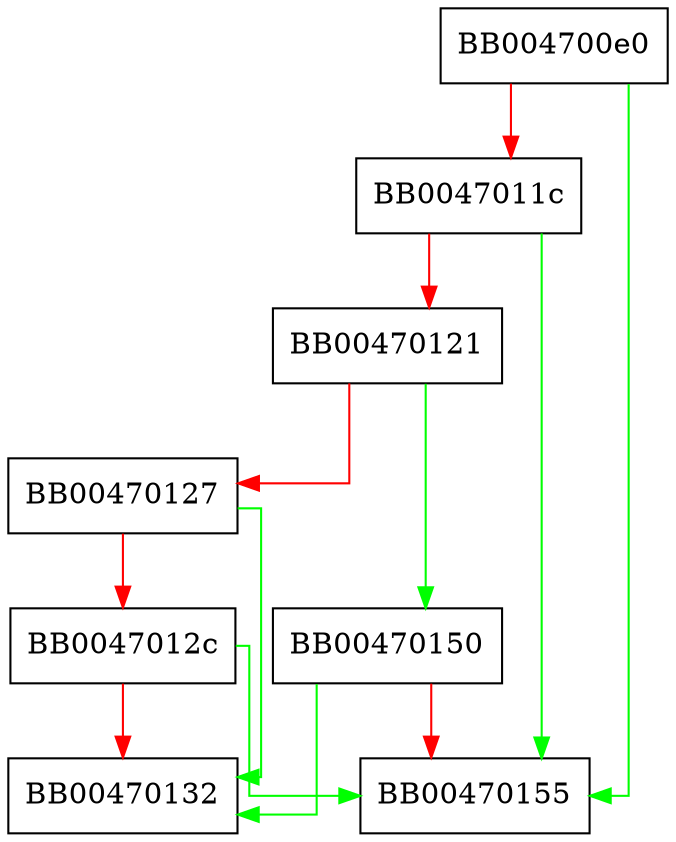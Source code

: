 digraph opt_uintmax {
  node [shape="box"];
  graph [splines=ortho];
  BB004700e0 -> BB00470155 [color="green"];
  BB004700e0 -> BB0047011c [color="red"];
  BB0047011c -> BB00470155 [color="green"];
  BB0047011c -> BB00470121 [color="red"];
  BB00470121 -> BB00470150 [color="green"];
  BB00470121 -> BB00470127 [color="red"];
  BB00470127 -> BB00470132 [color="green"];
  BB00470127 -> BB0047012c [color="red"];
  BB0047012c -> BB00470155 [color="green"];
  BB0047012c -> BB00470132 [color="red"];
  BB00470150 -> BB00470132 [color="green"];
  BB00470150 -> BB00470155 [color="red"];
}
